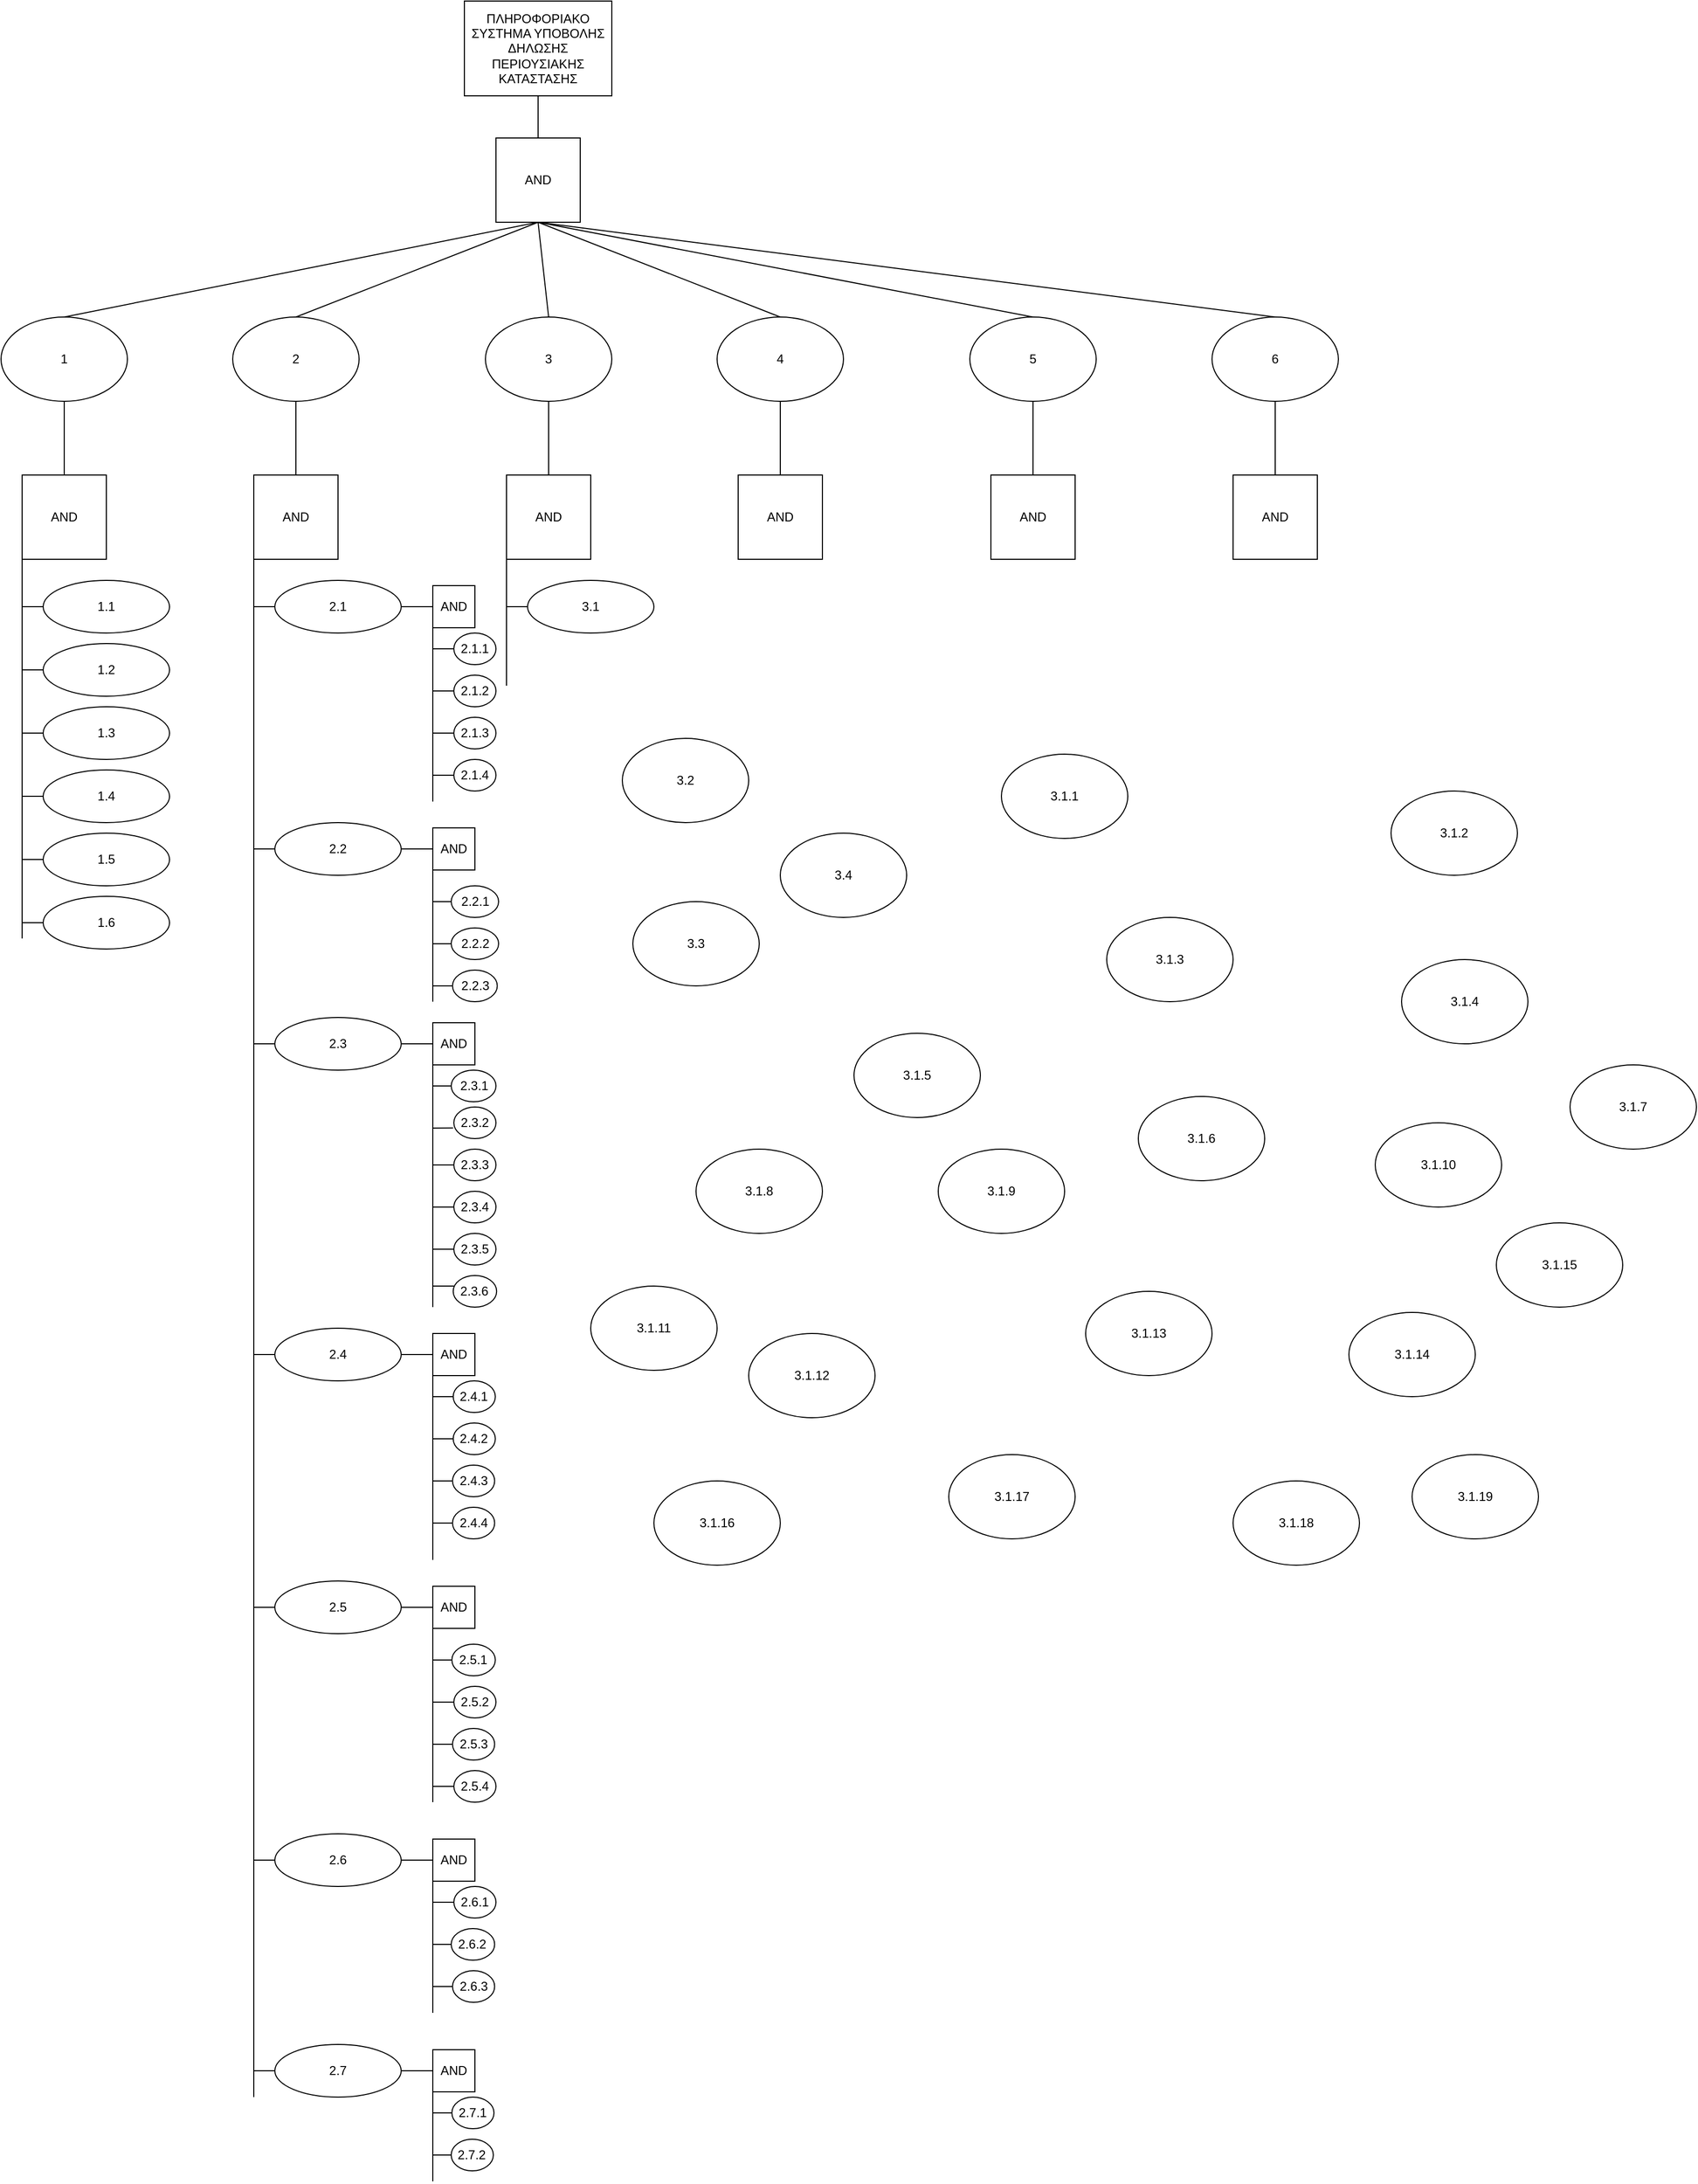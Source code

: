 <mxfile version="14.9.1" type="github">
  <diagram id="dGV0vndlncTyWmeZPjEZ" name="Page-1">
    <mxGraphModel dx="3220" dy="1270" grid="1" gridSize="10" guides="1" tooltips="1" connect="1" arrows="1" fold="1" page="1" pageScale="1" pageWidth="850" pageHeight="1100" math="0" shadow="0">
      <root>
        <mxCell id="0" />
        <mxCell id="1" parent="0" />
        <mxCell id="BpDlPmbcfvSkp2qWvr0g-1" value="ΠΛΗΡΟΦΟΡΙΑΚΟ	ΣΥΣΤΗΜΑ	ΥΠΟΒΟΛΗΣ	ΔΗΛΩΣΗΣ	&lt;br/&gt;ΠΕΡΙΟΥΣΙΑΚΗΣ	ΚΑΤΑΣΤΑΣΗΣ" style="rounded=0;whiteSpace=wrap;html=1;" vertex="1" parent="1">
          <mxGeometry x="410" y="10" width="140" height="90" as="geometry" />
        </mxCell>
        <mxCell id="BpDlPmbcfvSkp2qWvr0g-2" value="AND" style="whiteSpace=wrap;html=1;aspect=fixed;" vertex="1" parent="1">
          <mxGeometry x="440" y="140" width="80" height="80" as="geometry" />
        </mxCell>
        <mxCell id="BpDlPmbcfvSkp2qWvr0g-3" value="1" style="ellipse;whiteSpace=wrap;html=1;" vertex="1" parent="1">
          <mxGeometry x="-30" y="310" width="120" height="80" as="geometry" />
        </mxCell>
        <mxCell id="BpDlPmbcfvSkp2qWvr0g-4" value="5" style="ellipse;whiteSpace=wrap;html=1;" vertex="1" parent="1">
          <mxGeometry x="890" y="310" width="120" height="80" as="geometry" />
        </mxCell>
        <mxCell id="BpDlPmbcfvSkp2qWvr0g-5" value="2" style="ellipse;whiteSpace=wrap;html=1;" vertex="1" parent="1">
          <mxGeometry x="190" y="310" width="120" height="80" as="geometry" />
        </mxCell>
        <mxCell id="BpDlPmbcfvSkp2qWvr0g-6" value="4" style="ellipse;whiteSpace=wrap;html=1;" vertex="1" parent="1">
          <mxGeometry x="650" y="310" width="120" height="80" as="geometry" />
        </mxCell>
        <mxCell id="BpDlPmbcfvSkp2qWvr0g-7" value="3" style="ellipse;whiteSpace=wrap;html=1;" vertex="1" parent="1">
          <mxGeometry x="430" y="310" width="120" height="80" as="geometry" />
        </mxCell>
        <mxCell id="BpDlPmbcfvSkp2qWvr0g-8" value="6" style="ellipse;whiteSpace=wrap;html=1;" vertex="1" parent="1">
          <mxGeometry x="1120" y="310" width="120" height="80" as="geometry" />
        </mxCell>
        <mxCell id="BpDlPmbcfvSkp2qWvr0g-9" value="" style="endArrow=none;html=1;exitX=0.5;exitY=0;exitDx=0;exitDy=0;entryX=0.5;entryY=1;entryDx=0;entryDy=0;" edge="1" parent="1" source="BpDlPmbcfvSkp2qWvr0g-2" target="BpDlPmbcfvSkp2qWvr0g-1">
          <mxGeometry width="50" height="50" relative="1" as="geometry">
            <mxPoint x="570" y="150" as="sourcePoint" />
            <mxPoint x="620" y="100" as="targetPoint" />
          </mxGeometry>
        </mxCell>
        <mxCell id="BpDlPmbcfvSkp2qWvr0g-11" value="" style="endArrow=none;html=1;entryX=0.5;entryY=1;entryDx=0;entryDy=0;exitX=0.5;exitY=0;exitDx=0;exitDy=0;" edge="1" parent="1" source="BpDlPmbcfvSkp2qWvr0g-3" target="BpDlPmbcfvSkp2qWvr0g-2">
          <mxGeometry width="50" height="50" relative="1" as="geometry">
            <mxPoint x="350" y="530" as="sourcePoint" />
            <mxPoint x="400" y="480" as="targetPoint" />
          </mxGeometry>
        </mxCell>
        <mxCell id="BpDlPmbcfvSkp2qWvr0g-12" value="" style="endArrow=none;html=1;entryX=0.5;entryY=1;entryDx=0;entryDy=0;exitX=0.5;exitY=0;exitDx=0;exitDy=0;" edge="1" parent="1" source="BpDlPmbcfvSkp2qWvr0g-5" target="BpDlPmbcfvSkp2qWvr0g-2">
          <mxGeometry width="50" height="50" relative="1" as="geometry">
            <mxPoint x="280" y="630" as="sourcePoint" />
            <mxPoint x="330" y="580" as="targetPoint" />
          </mxGeometry>
        </mxCell>
        <mxCell id="BpDlPmbcfvSkp2qWvr0g-13" value="" style="endArrow=none;html=1;entryX=0.5;entryY=1;entryDx=0;entryDy=0;exitX=0.5;exitY=0;exitDx=0;exitDy=0;" edge="1" parent="1" source="BpDlPmbcfvSkp2qWvr0g-7" target="BpDlPmbcfvSkp2qWvr0g-2">
          <mxGeometry width="50" height="50" relative="1" as="geometry">
            <mxPoint x="350" y="590" as="sourcePoint" />
            <mxPoint x="400" y="540" as="targetPoint" />
          </mxGeometry>
        </mxCell>
        <mxCell id="BpDlPmbcfvSkp2qWvr0g-14" value="" style="endArrow=none;html=1;entryX=0.5;entryY=1;entryDx=0;entryDy=0;exitX=0.5;exitY=0;exitDx=0;exitDy=0;" edge="1" parent="1" source="BpDlPmbcfvSkp2qWvr0g-6" target="BpDlPmbcfvSkp2qWvr0g-2">
          <mxGeometry width="50" height="50" relative="1" as="geometry">
            <mxPoint x="640" y="520" as="sourcePoint" />
            <mxPoint x="690" y="470" as="targetPoint" />
          </mxGeometry>
        </mxCell>
        <mxCell id="BpDlPmbcfvSkp2qWvr0g-15" value="" style="endArrow=none;html=1;entryX=0.5;entryY=1;entryDx=0;entryDy=0;exitX=0.5;exitY=0;exitDx=0;exitDy=0;" edge="1" parent="1" source="BpDlPmbcfvSkp2qWvr0g-4" target="BpDlPmbcfvSkp2qWvr0g-2">
          <mxGeometry width="50" height="50" relative="1" as="geometry">
            <mxPoint x="530" y="530" as="sourcePoint" />
            <mxPoint x="580" y="480" as="targetPoint" />
          </mxGeometry>
        </mxCell>
        <mxCell id="BpDlPmbcfvSkp2qWvr0g-16" value="" style="endArrow=none;html=1;entryX=0.5;entryY=1;entryDx=0;entryDy=0;exitX=0.5;exitY=0;exitDx=0;exitDy=0;" edge="1" parent="1" source="BpDlPmbcfvSkp2qWvr0g-8" target="BpDlPmbcfvSkp2qWvr0g-2">
          <mxGeometry width="50" height="50" relative="1" as="geometry">
            <mxPoint x="750" y="580" as="sourcePoint" />
            <mxPoint x="790" y="540" as="targetPoint" />
          </mxGeometry>
        </mxCell>
        <mxCell id="BpDlPmbcfvSkp2qWvr0g-18" value="AND" style="whiteSpace=wrap;html=1;aspect=fixed;" vertex="1" parent="1">
          <mxGeometry x="-10" y="460" width="80" height="80" as="geometry" />
        </mxCell>
        <mxCell id="BpDlPmbcfvSkp2qWvr0g-23" value="" style="endArrow=none;html=1;entryX=0.5;entryY=1;entryDx=0;entryDy=0;exitX=0.5;exitY=0;exitDx=0;exitDy=0;" edge="1" parent="1" source="BpDlPmbcfvSkp2qWvr0g-18" target="BpDlPmbcfvSkp2qWvr0g-3">
          <mxGeometry width="50" height="50" relative="1" as="geometry">
            <mxPoint x="380" y="570" as="sourcePoint" />
            <mxPoint x="430" y="520" as="targetPoint" />
          </mxGeometry>
        </mxCell>
        <mxCell id="BpDlPmbcfvSkp2qWvr0g-25" value="AND" style="whiteSpace=wrap;html=1;aspect=fixed;" vertex="1" parent="1">
          <mxGeometry x="210" y="460" width="80" height="80" as="geometry" />
        </mxCell>
        <mxCell id="BpDlPmbcfvSkp2qWvr0g-26" value="AND" style="whiteSpace=wrap;html=1;aspect=fixed;" vertex="1" parent="1">
          <mxGeometry x="450" y="460" width="80" height="80" as="geometry" />
        </mxCell>
        <mxCell id="BpDlPmbcfvSkp2qWvr0g-27" value="AND" style="whiteSpace=wrap;html=1;aspect=fixed;" vertex="1" parent="1">
          <mxGeometry x="670" y="460" width="80" height="80" as="geometry" />
        </mxCell>
        <mxCell id="BpDlPmbcfvSkp2qWvr0g-28" value="AND" style="whiteSpace=wrap;html=1;aspect=fixed;" vertex="1" parent="1">
          <mxGeometry x="910" y="460" width="80" height="80" as="geometry" />
        </mxCell>
        <mxCell id="BpDlPmbcfvSkp2qWvr0g-29" value="AND" style="whiteSpace=wrap;html=1;aspect=fixed;" vertex="1" parent="1">
          <mxGeometry x="1140" y="460" width="80" height="80" as="geometry" />
        </mxCell>
        <mxCell id="BpDlPmbcfvSkp2qWvr0g-30" value="" style="endArrow=none;html=1;entryX=0.5;entryY=1;entryDx=0;entryDy=0;exitX=0.5;exitY=0;exitDx=0;exitDy=0;" edge="1" parent="1" source="BpDlPmbcfvSkp2qWvr0g-25" target="BpDlPmbcfvSkp2qWvr0g-5">
          <mxGeometry width="50" height="50" relative="1" as="geometry">
            <mxPoint x="370" y="610" as="sourcePoint" />
            <mxPoint x="420" y="560" as="targetPoint" />
          </mxGeometry>
        </mxCell>
        <mxCell id="BpDlPmbcfvSkp2qWvr0g-31" value="" style="endArrow=none;html=1;entryX=0.5;entryY=1;entryDx=0;entryDy=0;exitX=0.5;exitY=0;exitDx=0;exitDy=0;" edge="1" parent="1" source="BpDlPmbcfvSkp2qWvr0g-26" target="BpDlPmbcfvSkp2qWvr0g-7">
          <mxGeometry width="50" height="50" relative="1" as="geometry">
            <mxPoint x="420" y="670" as="sourcePoint" />
            <mxPoint x="470" y="620" as="targetPoint" />
          </mxGeometry>
        </mxCell>
        <mxCell id="BpDlPmbcfvSkp2qWvr0g-33" value="" style="endArrow=none;html=1;entryX=0.5;entryY=1;entryDx=0;entryDy=0;exitX=0.5;exitY=0;exitDx=0;exitDy=0;" edge="1" parent="1" source="BpDlPmbcfvSkp2qWvr0g-27" target="BpDlPmbcfvSkp2qWvr0g-6">
          <mxGeometry width="50" height="50" relative="1" as="geometry">
            <mxPoint x="310" y="720" as="sourcePoint" />
            <mxPoint x="360" y="670" as="targetPoint" />
          </mxGeometry>
        </mxCell>
        <mxCell id="BpDlPmbcfvSkp2qWvr0g-34" value="" style="endArrow=none;html=1;entryX=0.5;entryY=1;entryDx=0;entryDy=0;exitX=0.5;exitY=0;exitDx=0;exitDy=0;" edge="1" parent="1" source="BpDlPmbcfvSkp2qWvr0g-28" target="BpDlPmbcfvSkp2qWvr0g-4">
          <mxGeometry width="50" height="50" relative="1" as="geometry">
            <mxPoint x="800" y="620" as="sourcePoint" />
            <mxPoint x="850" y="570" as="targetPoint" />
          </mxGeometry>
        </mxCell>
        <mxCell id="BpDlPmbcfvSkp2qWvr0g-35" value="" style="endArrow=none;html=1;entryX=0.5;entryY=1;entryDx=0;entryDy=0;exitX=0.5;exitY=0;exitDx=0;exitDy=0;" edge="1" parent="1" source="BpDlPmbcfvSkp2qWvr0g-29" target="BpDlPmbcfvSkp2qWvr0g-8">
          <mxGeometry width="50" height="50" relative="1" as="geometry">
            <mxPoint x="1010" y="620" as="sourcePoint" />
            <mxPoint x="1060" y="570" as="targetPoint" />
          </mxGeometry>
        </mxCell>
        <mxCell id="BpDlPmbcfvSkp2qWvr0g-36" value="" style="endArrow=none;html=1;entryX=0;entryY=1;entryDx=0;entryDy=0;" edge="1" parent="1" target="BpDlPmbcfvSkp2qWvr0g-18">
          <mxGeometry width="50" height="50" relative="1" as="geometry">
            <mxPoint x="-10" y="900" as="sourcePoint" />
            <mxPoint x="20" y="670" as="targetPoint" />
          </mxGeometry>
        </mxCell>
        <mxCell id="BpDlPmbcfvSkp2qWvr0g-37" value="1.1" style="ellipse;whiteSpace=wrap;html=1;" vertex="1" parent="1">
          <mxGeometry x="10" y="560" width="120" height="50" as="geometry" />
        </mxCell>
        <mxCell id="BpDlPmbcfvSkp2qWvr0g-38" value="1.3" style="ellipse;whiteSpace=wrap;html=1;" vertex="1" parent="1">
          <mxGeometry x="10" y="680" width="120" height="50" as="geometry" />
        </mxCell>
        <mxCell id="BpDlPmbcfvSkp2qWvr0g-39" value="1.4" style="ellipse;whiteSpace=wrap;html=1;" vertex="1" parent="1">
          <mxGeometry x="10" y="740" width="120" height="50" as="geometry" />
        </mxCell>
        <mxCell id="BpDlPmbcfvSkp2qWvr0g-40" value="1.2" style="ellipse;whiteSpace=wrap;html=1;" vertex="1" parent="1">
          <mxGeometry x="10" y="620" width="120" height="50" as="geometry" />
        </mxCell>
        <mxCell id="BpDlPmbcfvSkp2qWvr0g-41" value="1.5" style="ellipse;whiteSpace=wrap;html=1;" vertex="1" parent="1">
          <mxGeometry x="10" y="800" width="120" height="50" as="geometry" />
        </mxCell>
        <mxCell id="BpDlPmbcfvSkp2qWvr0g-42" value="1.6" style="ellipse;whiteSpace=wrap;html=1;" vertex="1" parent="1">
          <mxGeometry x="10" y="860" width="120" height="50" as="geometry" />
        </mxCell>
        <mxCell id="BpDlPmbcfvSkp2qWvr0g-46" value="" style="endArrow=none;html=1;entryX=0;entryY=0.5;entryDx=0;entryDy=0;" edge="1" parent="1" target="BpDlPmbcfvSkp2qWvr0g-37">
          <mxGeometry width="50" height="50" relative="1" as="geometry">
            <mxPoint x="-10" y="585" as="sourcePoint" />
            <mxPoint x="-50" y="600" as="targetPoint" />
          </mxGeometry>
        </mxCell>
        <mxCell id="BpDlPmbcfvSkp2qWvr0g-47" value="" style="endArrow=none;html=1;entryX=0;entryY=0.5;entryDx=0;entryDy=0;" edge="1" parent="1" target="BpDlPmbcfvSkp2qWvr0g-40">
          <mxGeometry width="50" height="50" relative="1" as="geometry">
            <mxPoint x="-10" y="645" as="sourcePoint" />
            <mxPoint x="-80" y="660" as="targetPoint" />
          </mxGeometry>
        </mxCell>
        <mxCell id="BpDlPmbcfvSkp2qWvr0g-48" value="" style="endArrow=none;html=1;entryX=0;entryY=0.5;entryDx=0;entryDy=0;" edge="1" parent="1" target="BpDlPmbcfvSkp2qWvr0g-38">
          <mxGeometry width="50" height="50" relative="1" as="geometry">
            <mxPoint x="-10" y="705" as="sourcePoint" />
            <mxPoint x="-90" y="710" as="targetPoint" />
          </mxGeometry>
        </mxCell>
        <mxCell id="BpDlPmbcfvSkp2qWvr0g-49" value="" style="endArrow=none;html=1;entryX=0;entryY=0.5;entryDx=0;entryDy=0;" edge="1" parent="1" target="BpDlPmbcfvSkp2qWvr0g-39">
          <mxGeometry width="50" height="50" relative="1" as="geometry">
            <mxPoint x="-10" y="765" as="sourcePoint" />
            <mxPoint x="-70" y="800" as="targetPoint" />
          </mxGeometry>
        </mxCell>
        <mxCell id="BpDlPmbcfvSkp2qWvr0g-50" value="" style="endArrow=none;html=1;entryX=0;entryY=0.5;entryDx=0;entryDy=0;" edge="1" parent="1" target="BpDlPmbcfvSkp2qWvr0g-41">
          <mxGeometry width="50" height="50" relative="1" as="geometry">
            <mxPoint x="-10" y="825" as="sourcePoint" />
            <mxPoint x="-50" y="850" as="targetPoint" />
          </mxGeometry>
        </mxCell>
        <mxCell id="BpDlPmbcfvSkp2qWvr0g-51" value="" style="endArrow=none;html=1;entryX=0;entryY=0.5;entryDx=0;entryDy=0;" edge="1" parent="1" target="BpDlPmbcfvSkp2qWvr0g-42">
          <mxGeometry width="50" height="50" relative="1" as="geometry">
            <mxPoint x="-10" y="885" as="sourcePoint" />
            <mxPoint x="-50" y="910" as="targetPoint" />
          </mxGeometry>
        </mxCell>
        <mxCell id="BpDlPmbcfvSkp2qWvr0g-52" value="2.1" style="ellipse;whiteSpace=wrap;html=1;" vertex="1" parent="1">
          <mxGeometry x="230" y="560" width="120" height="50" as="geometry" />
        </mxCell>
        <mxCell id="BpDlPmbcfvSkp2qWvr0g-53" value="2.6" style="ellipse;whiteSpace=wrap;html=1;" vertex="1" parent="1">
          <mxGeometry x="230" y="1750" width="120" height="50" as="geometry" />
        </mxCell>
        <mxCell id="BpDlPmbcfvSkp2qWvr0g-54" value="2.5" style="ellipse;whiteSpace=wrap;html=1;" vertex="1" parent="1">
          <mxGeometry x="230" y="1510" width="120" height="50" as="geometry" />
        </mxCell>
        <mxCell id="BpDlPmbcfvSkp2qWvr0g-55" value="2.7" style="ellipse;whiteSpace=wrap;html=1;" vertex="1" parent="1">
          <mxGeometry x="230" y="1950" width="120" height="50" as="geometry" />
        </mxCell>
        <mxCell id="BpDlPmbcfvSkp2qWvr0g-56" value="2.2" style="ellipse;whiteSpace=wrap;html=1;" vertex="1" parent="1">
          <mxGeometry x="230" y="790" width="120" height="50" as="geometry" />
        </mxCell>
        <mxCell id="BpDlPmbcfvSkp2qWvr0g-57" value="2.4" style="ellipse;whiteSpace=wrap;html=1;" vertex="1" parent="1">
          <mxGeometry x="230" y="1270" width="120" height="50" as="geometry" />
        </mxCell>
        <mxCell id="BpDlPmbcfvSkp2qWvr0g-58" value="2.3" style="ellipse;whiteSpace=wrap;html=1;" vertex="1" parent="1">
          <mxGeometry x="230" y="975" width="120" height="50" as="geometry" />
        </mxCell>
        <mxCell id="BpDlPmbcfvSkp2qWvr0g-59" value="" style="endArrow=none;html=1;entryX=0;entryY=1;entryDx=0;entryDy=0;" edge="1" parent="1" target="BpDlPmbcfvSkp2qWvr0g-25">
          <mxGeometry width="50" height="50" relative="1" as="geometry">
            <mxPoint x="210" y="2000" as="sourcePoint" />
            <mxPoint x="220" y="610" as="targetPoint" />
          </mxGeometry>
        </mxCell>
        <mxCell id="BpDlPmbcfvSkp2qWvr0g-60" value="" style="endArrow=none;html=1;exitX=0;exitY=0.5;exitDx=0;exitDy=0;" edge="1" parent="1" source="BpDlPmbcfvSkp2qWvr0g-52">
          <mxGeometry width="50" height="50" relative="1" as="geometry">
            <mxPoint x="470" y="690" as="sourcePoint" />
            <mxPoint x="210" y="585" as="targetPoint" />
          </mxGeometry>
        </mxCell>
        <mxCell id="BpDlPmbcfvSkp2qWvr0g-68" value="2.1.1" style="ellipse;whiteSpace=wrap;html=1;" vertex="1" parent="1">
          <mxGeometry x="400" y="610" width="40" height="30" as="geometry" />
        </mxCell>
        <mxCell id="BpDlPmbcfvSkp2qWvr0g-69" value="2.1.3" style="ellipse;whiteSpace=wrap;html=1;" vertex="1" parent="1">
          <mxGeometry x="400" y="690" width="40" height="30" as="geometry" />
        </mxCell>
        <mxCell id="BpDlPmbcfvSkp2qWvr0g-70" value="2.1.2" style="ellipse;whiteSpace=wrap;html=1;" vertex="1" parent="1">
          <mxGeometry x="400" y="650" width="40" height="30" as="geometry" />
        </mxCell>
        <mxCell id="BpDlPmbcfvSkp2qWvr0g-71" value="2.1.4" style="ellipse;whiteSpace=wrap;html=1;" vertex="1" parent="1">
          <mxGeometry x="400" y="730" width="40" height="30" as="geometry" />
        </mxCell>
        <mxCell id="BpDlPmbcfvSkp2qWvr0g-72" value="" style="endArrow=none;html=1;exitX=1;exitY=0.5;exitDx=0;exitDy=0;entryX=0;entryY=0.5;entryDx=0;entryDy=0;" edge="1" parent="1" source="BpDlPmbcfvSkp2qWvr0g-52" target="BpDlPmbcfvSkp2qWvr0g-73">
          <mxGeometry width="50" height="50" relative="1" as="geometry">
            <mxPoint x="400" y="630" as="sourcePoint" />
            <mxPoint x="390" y="585" as="targetPoint" />
          </mxGeometry>
        </mxCell>
        <mxCell id="BpDlPmbcfvSkp2qWvr0g-73" value="AND" style="whiteSpace=wrap;html=1;aspect=fixed;" vertex="1" parent="1">
          <mxGeometry x="380" y="565" width="40" height="40" as="geometry" />
        </mxCell>
        <mxCell id="BpDlPmbcfvSkp2qWvr0g-86" value="" style="endArrow=none;html=1;entryX=0;entryY=1;entryDx=0;entryDy=0;" edge="1" parent="1" target="BpDlPmbcfvSkp2qWvr0g-73">
          <mxGeometry width="50" height="50" relative="1" as="geometry">
            <mxPoint x="380" y="770" as="sourcePoint" />
            <mxPoint x="430" y="650" as="targetPoint" />
          </mxGeometry>
        </mxCell>
        <mxCell id="BpDlPmbcfvSkp2qWvr0g-88" value="" style="endArrow=none;html=1;entryX=0;entryY=0.5;entryDx=0;entryDy=0;" edge="1" parent="1" target="BpDlPmbcfvSkp2qWvr0g-68">
          <mxGeometry width="50" height="50" relative="1" as="geometry">
            <mxPoint x="380" y="625" as="sourcePoint" />
            <mxPoint x="490" y="640" as="targetPoint" />
          </mxGeometry>
        </mxCell>
        <mxCell id="BpDlPmbcfvSkp2qWvr0g-89" value="" style="endArrow=none;html=1;entryX=0;entryY=0.5;entryDx=0;entryDy=0;" edge="1" parent="1" target="BpDlPmbcfvSkp2qWvr0g-70">
          <mxGeometry width="50" height="50" relative="1" as="geometry">
            <mxPoint x="380" y="665" as="sourcePoint" />
            <mxPoint x="490" y="680" as="targetPoint" />
          </mxGeometry>
        </mxCell>
        <mxCell id="BpDlPmbcfvSkp2qWvr0g-90" value="" style="endArrow=none;html=1;entryX=0;entryY=0.5;entryDx=0;entryDy=0;" edge="1" parent="1" target="BpDlPmbcfvSkp2qWvr0g-69">
          <mxGeometry width="50" height="50" relative="1" as="geometry">
            <mxPoint x="380" y="705" as="sourcePoint" />
            <mxPoint x="450" y="740" as="targetPoint" />
          </mxGeometry>
        </mxCell>
        <mxCell id="BpDlPmbcfvSkp2qWvr0g-91" value="" style="endArrow=none;html=1;entryX=0;entryY=0.5;entryDx=0;entryDy=0;" edge="1" parent="1" target="BpDlPmbcfvSkp2qWvr0g-71">
          <mxGeometry width="50" height="50" relative="1" as="geometry">
            <mxPoint x="380" y="745" as="sourcePoint" />
            <mxPoint x="420" y="780" as="targetPoint" />
          </mxGeometry>
        </mxCell>
        <mxCell id="BpDlPmbcfvSkp2qWvr0g-94" value="" style="endArrow=none;html=1;entryX=0;entryY=0.5;entryDx=0;entryDy=0;" edge="1" parent="1" target="BpDlPmbcfvSkp2qWvr0g-56">
          <mxGeometry width="50" height="50" relative="1" as="geometry">
            <mxPoint x="210" y="815" as="sourcePoint" />
            <mxPoint x="360" y="900" as="targetPoint" />
          </mxGeometry>
        </mxCell>
        <mxCell id="BpDlPmbcfvSkp2qWvr0g-95" value="AND" style="whiteSpace=wrap;html=1;aspect=fixed;" vertex="1" parent="1">
          <mxGeometry x="380" y="795" width="40" height="40" as="geometry" />
        </mxCell>
        <mxCell id="BpDlPmbcfvSkp2qWvr0g-96" value="" style="endArrow=none;html=1;exitX=1;exitY=0.5;exitDx=0;exitDy=0;entryX=0;entryY=0.5;entryDx=0;entryDy=0;" edge="1" parent="1" source="BpDlPmbcfvSkp2qWvr0g-56" target="BpDlPmbcfvSkp2qWvr0g-95">
          <mxGeometry width="50" height="50" relative="1" as="geometry">
            <mxPoint x="450" y="980" as="sourcePoint" />
            <mxPoint x="500" y="930" as="targetPoint" />
          </mxGeometry>
        </mxCell>
        <mxCell id="BpDlPmbcfvSkp2qWvr0g-97" value="2.2.1" style="ellipse;whiteSpace=wrap;html=1;" vertex="1" parent="1">
          <mxGeometry x="397.5" y="850" width="45" height="30" as="geometry" />
        </mxCell>
        <mxCell id="BpDlPmbcfvSkp2qWvr0g-98" value="2.2.3" style="ellipse;whiteSpace=wrap;html=1;" vertex="1" parent="1">
          <mxGeometry x="398.75" y="930" width="42.5" height="30" as="geometry" />
        </mxCell>
        <mxCell id="BpDlPmbcfvSkp2qWvr0g-99" value="2.2.2" style="ellipse;whiteSpace=wrap;html=1;" vertex="1" parent="1">
          <mxGeometry x="397.5" y="890" width="45" height="30" as="geometry" />
        </mxCell>
        <mxCell id="BpDlPmbcfvSkp2qWvr0g-100" value="" style="endArrow=none;html=1;entryX=0;entryY=1;entryDx=0;entryDy=0;" edge="1" parent="1" target="BpDlPmbcfvSkp2qWvr0g-95">
          <mxGeometry width="50" height="50" relative="1" as="geometry">
            <mxPoint x="380" y="960" as="sourcePoint" />
            <mxPoint x="370" y="900" as="targetPoint" />
          </mxGeometry>
        </mxCell>
        <mxCell id="BpDlPmbcfvSkp2qWvr0g-101" value="" style="endArrow=none;html=1;entryX=0;entryY=0.5;entryDx=0;entryDy=0;" edge="1" parent="1" target="BpDlPmbcfvSkp2qWvr0g-97">
          <mxGeometry width="50" height="50" relative="1" as="geometry">
            <mxPoint x="380" y="865" as="sourcePoint" />
            <mxPoint x="540" y="860" as="targetPoint" />
          </mxGeometry>
        </mxCell>
        <mxCell id="BpDlPmbcfvSkp2qWvr0g-102" value="" style="endArrow=none;html=1;entryX=0;entryY=0.5;entryDx=0;entryDy=0;" edge="1" parent="1" target="BpDlPmbcfvSkp2qWvr0g-99">
          <mxGeometry width="50" height="50" relative="1" as="geometry">
            <mxPoint x="380" y="905" as="sourcePoint" />
            <mxPoint x="540" y="930" as="targetPoint" />
          </mxGeometry>
        </mxCell>
        <mxCell id="BpDlPmbcfvSkp2qWvr0g-103" value="" style="endArrow=none;html=1;entryX=0;entryY=0.5;entryDx=0;entryDy=0;" edge="1" parent="1" target="BpDlPmbcfvSkp2qWvr0g-98">
          <mxGeometry width="50" height="50" relative="1" as="geometry">
            <mxPoint x="380" y="945" as="sourcePoint" />
            <mxPoint x="480" y="960" as="targetPoint" />
          </mxGeometry>
        </mxCell>
        <mxCell id="BpDlPmbcfvSkp2qWvr0g-104" value="2.3.1" style="ellipse;whiteSpace=wrap;html=1;" vertex="1" parent="1">
          <mxGeometry x="397.5" y="1025" width="42.5" height="30" as="geometry" />
        </mxCell>
        <mxCell id="BpDlPmbcfvSkp2qWvr0g-105" value="2.3.2" style="ellipse;whiteSpace=wrap;html=1;" vertex="1" parent="1">
          <mxGeometry x="400" y="1060" width="40" height="30" as="geometry" />
        </mxCell>
        <mxCell id="BpDlPmbcfvSkp2qWvr0g-106" value="2.3.3" style="ellipse;whiteSpace=wrap;html=1;" vertex="1" parent="1">
          <mxGeometry x="400" y="1100" width="40" height="30" as="geometry" />
        </mxCell>
        <mxCell id="BpDlPmbcfvSkp2qWvr0g-107" value="2.3.4" style="ellipse;whiteSpace=wrap;html=1;" vertex="1" parent="1">
          <mxGeometry x="400" y="1140" width="40" height="30" as="geometry" />
        </mxCell>
        <mxCell id="BpDlPmbcfvSkp2qWvr0g-108" value="2.3.5" style="ellipse;whiteSpace=wrap;html=1;" vertex="1" parent="1">
          <mxGeometry x="400" y="1180" width="40" height="30" as="geometry" />
        </mxCell>
        <mxCell id="BpDlPmbcfvSkp2qWvr0g-109" value="2.3.6" style="ellipse;whiteSpace=wrap;html=1;" vertex="1" parent="1">
          <mxGeometry x="399.38" y="1220" width="41.25" height="30" as="geometry" />
        </mxCell>
        <mxCell id="BpDlPmbcfvSkp2qWvr0g-110" value="" style="endArrow=none;html=1;entryX=0;entryY=0.5;entryDx=0;entryDy=0;" edge="1" parent="1" target="BpDlPmbcfvSkp2qWvr0g-58">
          <mxGeometry width="50" height="50" relative="1" as="geometry">
            <mxPoint x="210" y="1000" as="sourcePoint" />
            <mxPoint x="340" y="1040" as="targetPoint" />
          </mxGeometry>
        </mxCell>
        <mxCell id="BpDlPmbcfvSkp2qWvr0g-111" value="AND" style="whiteSpace=wrap;html=1;aspect=fixed;" vertex="1" parent="1">
          <mxGeometry x="380" y="980" width="40" height="40" as="geometry" />
        </mxCell>
        <mxCell id="BpDlPmbcfvSkp2qWvr0g-112" value="" style="endArrow=none;html=1;exitX=1;exitY=0.5;exitDx=0;exitDy=0;entryX=0;entryY=0.5;entryDx=0;entryDy=0;" edge="1" parent="1" source="BpDlPmbcfvSkp2qWvr0g-58" target="BpDlPmbcfvSkp2qWvr0g-111">
          <mxGeometry width="50" height="50" relative="1" as="geometry">
            <mxPoint x="330" y="1080" as="sourcePoint" />
            <mxPoint x="380" y="1030" as="targetPoint" />
          </mxGeometry>
        </mxCell>
        <mxCell id="BpDlPmbcfvSkp2qWvr0g-113" value="" style="endArrow=none;html=1;entryX=0;entryY=1;entryDx=0;entryDy=0;" edge="1" parent="1" target="BpDlPmbcfvSkp2qWvr0g-111">
          <mxGeometry width="50" height="50" relative="1" as="geometry">
            <mxPoint x="380" y="1250" as="sourcePoint" />
            <mxPoint x="410" y="1080" as="targetPoint" />
          </mxGeometry>
        </mxCell>
        <mxCell id="BpDlPmbcfvSkp2qWvr0g-116" value="" style="endArrow=none;html=1;entryX=0;entryY=0.5;entryDx=0;entryDy=0;" edge="1" parent="1" target="BpDlPmbcfvSkp2qWvr0g-104">
          <mxGeometry width="50" height="50" relative="1" as="geometry">
            <mxPoint x="380" y="1040" as="sourcePoint" />
            <mxPoint x="520" y="1020" as="targetPoint" />
          </mxGeometry>
        </mxCell>
        <mxCell id="BpDlPmbcfvSkp2qWvr0g-117" value="" style="endArrow=none;html=1;entryX=-0.018;entryY=0.662;entryDx=0;entryDy=0;entryPerimeter=0;" edge="1" parent="1" target="BpDlPmbcfvSkp2qWvr0g-105">
          <mxGeometry width="50" height="50" relative="1" as="geometry">
            <mxPoint x="380" y="1080" as="sourcePoint" />
            <mxPoint x="320" y="1150" as="targetPoint" />
          </mxGeometry>
        </mxCell>
        <mxCell id="BpDlPmbcfvSkp2qWvr0g-118" value="" style="endArrow=none;html=1;entryX=0;entryY=0.5;entryDx=0;entryDy=0;" edge="1" parent="1" target="BpDlPmbcfvSkp2qWvr0g-106">
          <mxGeometry width="50" height="50" relative="1" as="geometry">
            <mxPoint x="380" y="1115" as="sourcePoint" />
            <mxPoint x="330" y="1140" as="targetPoint" />
          </mxGeometry>
        </mxCell>
        <mxCell id="BpDlPmbcfvSkp2qWvr0g-119" value="" style="endArrow=none;html=1;entryX=0;entryY=0.5;entryDx=0;entryDy=0;" edge="1" parent="1" target="BpDlPmbcfvSkp2qWvr0g-107">
          <mxGeometry width="50" height="50" relative="1" as="geometry">
            <mxPoint x="380" y="1155" as="sourcePoint" />
            <mxPoint x="340" y="1160" as="targetPoint" />
          </mxGeometry>
        </mxCell>
        <mxCell id="BpDlPmbcfvSkp2qWvr0g-120" value="" style="endArrow=none;html=1;exitX=0;exitY=0.5;exitDx=0;exitDy=0;" edge="1" parent="1" source="BpDlPmbcfvSkp2qWvr0g-57">
          <mxGeometry width="50" height="50" relative="1" as="geometry">
            <mxPoint x="280" y="1390" as="sourcePoint" />
            <mxPoint x="210" y="1295" as="targetPoint" />
          </mxGeometry>
        </mxCell>
        <mxCell id="BpDlPmbcfvSkp2qWvr0g-121" value="" style="endArrow=none;html=1;exitX=1;exitY=0.5;exitDx=0;exitDy=0;entryX=0;entryY=0.5;entryDx=0;entryDy=0;" edge="1" parent="1" source="BpDlPmbcfvSkp2qWvr0g-57" target="BpDlPmbcfvSkp2qWvr0g-122">
          <mxGeometry width="50" height="50" relative="1" as="geometry">
            <mxPoint x="400" y="1330" as="sourcePoint" />
            <mxPoint x="380" y="1295" as="targetPoint" />
          </mxGeometry>
        </mxCell>
        <mxCell id="BpDlPmbcfvSkp2qWvr0g-122" value="AND" style="whiteSpace=wrap;html=1;aspect=fixed;" vertex="1" parent="1">
          <mxGeometry x="380" y="1275" width="40" height="40" as="geometry" />
        </mxCell>
        <mxCell id="BpDlPmbcfvSkp2qWvr0g-123" value="2.4.2" style="ellipse;whiteSpace=wrap;html=1;" vertex="1" parent="1">
          <mxGeometry x="399.38" y="1360" width="40" height="30" as="geometry" />
        </mxCell>
        <mxCell id="BpDlPmbcfvSkp2qWvr0g-124" value="2.4.3" style="ellipse;whiteSpace=wrap;html=1;" vertex="1" parent="1">
          <mxGeometry x="398.75" y="1400" width="40" height="30" as="geometry" />
        </mxCell>
        <mxCell id="BpDlPmbcfvSkp2qWvr0g-125" value="2.4.1" style="ellipse;whiteSpace=wrap;html=1;" vertex="1" parent="1">
          <mxGeometry x="399.38" y="1320" width="40" height="30" as="geometry" />
        </mxCell>
        <mxCell id="BpDlPmbcfvSkp2qWvr0g-126" value="2.4.4" style="ellipse;whiteSpace=wrap;html=1;" vertex="1" parent="1">
          <mxGeometry x="398.75" y="1440" width="40" height="30" as="geometry" />
        </mxCell>
        <mxCell id="BpDlPmbcfvSkp2qWvr0g-127" value="" style="endArrow=none;html=1;entryX=0;entryY=0.5;entryDx=0;entryDy=0;" edge="1" parent="1" target="BpDlPmbcfvSkp2qWvr0g-108">
          <mxGeometry width="50" height="50" relative="1" as="geometry">
            <mxPoint x="380" y="1195" as="sourcePoint" />
            <mxPoint x="540" y="1190" as="targetPoint" />
          </mxGeometry>
        </mxCell>
        <mxCell id="BpDlPmbcfvSkp2qWvr0g-128" value="" style="endArrow=none;html=1;" edge="1" parent="1">
          <mxGeometry width="50" height="50" relative="1" as="geometry">
            <mxPoint x="380" y="1230" as="sourcePoint" />
            <mxPoint x="400" y="1230" as="targetPoint" />
          </mxGeometry>
        </mxCell>
        <mxCell id="BpDlPmbcfvSkp2qWvr0g-129" value="" style="endArrow=none;html=1;entryX=0;entryY=1;entryDx=0;entryDy=0;" edge="1" parent="1" target="BpDlPmbcfvSkp2qWvr0g-122">
          <mxGeometry width="50" height="50" relative="1" as="geometry">
            <mxPoint x="380" y="1490" as="sourcePoint" />
            <mxPoint x="420" y="1440" as="targetPoint" />
          </mxGeometry>
        </mxCell>
        <mxCell id="BpDlPmbcfvSkp2qWvr0g-130" value="" style="endArrow=none;html=1;exitX=0;exitY=0.5;exitDx=0;exitDy=0;" edge="1" parent="1" source="BpDlPmbcfvSkp2qWvr0g-125">
          <mxGeometry width="50" height="50" relative="1" as="geometry">
            <mxPoint x="490" y="1420" as="sourcePoint" />
            <mxPoint x="380" y="1335" as="targetPoint" />
          </mxGeometry>
        </mxCell>
        <mxCell id="BpDlPmbcfvSkp2qWvr0g-131" value="" style="endArrow=none;html=1;entryX=0;entryY=0.5;entryDx=0;entryDy=0;" edge="1" parent="1" target="BpDlPmbcfvSkp2qWvr0g-123">
          <mxGeometry width="50" height="50" relative="1" as="geometry">
            <mxPoint x="380" y="1375" as="sourcePoint" />
            <mxPoint x="380" y="1410" as="targetPoint" />
          </mxGeometry>
        </mxCell>
        <mxCell id="BpDlPmbcfvSkp2qWvr0g-132" value="" style="endArrow=none;html=1;entryX=0;entryY=0.5;entryDx=0;entryDy=0;" edge="1" parent="1" target="BpDlPmbcfvSkp2qWvr0g-124">
          <mxGeometry width="50" height="50" relative="1" as="geometry">
            <mxPoint x="380" y="1415" as="sourcePoint" />
            <mxPoint x="360" y="1420" as="targetPoint" />
          </mxGeometry>
        </mxCell>
        <mxCell id="BpDlPmbcfvSkp2qWvr0g-133" value="" style="endArrow=none;html=1;entryX=0;entryY=0.5;entryDx=0;entryDy=0;" edge="1" parent="1" target="BpDlPmbcfvSkp2qWvr0g-126">
          <mxGeometry width="50" height="50" relative="1" as="geometry">
            <mxPoint x="380" y="1455" as="sourcePoint" />
            <mxPoint x="310" y="1520" as="targetPoint" />
          </mxGeometry>
        </mxCell>
        <mxCell id="BpDlPmbcfvSkp2qWvr0g-135" value="2.5.1" style="ellipse;whiteSpace=wrap;html=1;" vertex="1" parent="1">
          <mxGeometry x="398.12" y="1570" width="41.25" height="30" as="geometry" />
        </mxCell>
        <mxCell id="BpDlPmbcfvSkp2qWvr0g-136" value="2.5.3" style="ellipse;whiteSpace=wrap;html=1;" vertex="1" parent="1">
          <mxGeometry x="398.74" y="1650" width="40" height="30" as="geometry" />
        </mxCell>
        <mxCell id="BpDlPmbcfvSkp2qWvr0g-137" value="2.5.4" style="ellipse;whiteSpace=wrap;html=1;" vertex="1" parent="1">
          <mxGeometry x="400.01" y="1690" width="40" height="30" as="geometry" />
        </mxCell>
        <mxCell id="BpDlPmbcfvSkp2qWvr0g-138" value="2.5.2" style="ellipse;whiteSpace=wrap;html=1;" vertex="1" parent="1">
          <mxGeometry x="400" y="1610" width="40" height="30" as="geometry" />
        </mxCell>
        <mxCell id="BpDlPmbcfvSkp2qWvr0g-139" value="2.6.1" style="ellipse;whiteSpace=wrap;html=1;" vertex="1" parent="1">
          <mxGeometry x="400.01" y="1800" width="39.99" height="30" as="geometry" />
        </mxCell>
        <mxCell id="BpDlPmbcfvSkp2qWvr0g-140" value="2.6.3" style="ellipse;whiteSpace=wrap;html=1;" vertex="1" parent="1">
          <mxGeometry x="398.74" y="1880" width="40" height="30" as="geometry" />
        </mxCell>
        <mxCell id="BpDlPmbcfvSkp2qWvr0g-141" value="2.6.2" style="ellipse;whiteSpace=wrap;html=1;" vertex="1" parent="1">
          <mxGeometry x="397.49" y="1840" width="41.25" height="30" as="geometry" />
        </mxCell>
        <mxCell id="BpDlPmbcfvSkp2qWvr0g-142" value="2.7.1" style="ellipse;whiteSpace=wrap;html=1;" vertex="1" parent="1">
          <mxGeometry x="398.12" y="2000" width="40" height="30" as="geometry" />
        </mxCell>
        <mxCell id="BpDlPmbcfvSkp2qWvr0g-143" value="2.7.2" style="ellipse;whiteSpace=wrap;html=1;" vertex="1" parent="1">
          <mxGeometry x="397.49" y="2040" width="40" height="30" as="geometry" />
        </mxCell>
        <mxCell id="BpDlPmbcfvSkp2qWvr0g-144" value="" style="endArrow=none;html=1;entryX=0;entryY=0.5;entryDx=0;entryDy=0;" edge="1" parent="1" target="BpDlPmbcfvSkp2qWvr0g-54">
          <mxGeometry width="50" height="50" relative="1" as="geometry">
            <mxPoint x="210" y="1535" as="sourcePoint" />
            <mxPoint x="100" y="1560" as="targetPoint" />
          </mxGeometry>
        </mxCell>
        <mxCell id="BpDlPmbcfvSkp2qWvr0g-145" value="AND" style="whiteSpace=wrap;html=1;aspect=fixed;" vertex="1" parent="1">
          <mxGeometry x="380" y="1515" width="40" height="40" as="geometry" />
        </mxCell>
        <mxCell id="BpDlPmbcfvSkp2qWvr0g-146" value="" style="endArrow=none;html=1;exitX=1;exitY=0.5;exitDx=0;exitDy=0;entryX=0;entryY=0.5;entryDx=0;entryDy=0;" edge="1" parent="1" source="BpDlPmbcfvSkp2qWvr0g-54" target="BpDlPmbcfvSkp2qWvr0g-145">
          <mxGeometry width="50" height="50" relative="1" as="geometry">
            <mxPoint x="380" y="1650" as="sourcePoint" />
            <mxPoint x="430" y="1600" as="targetPoint" />
          </mxGeometry>
        </mxCell>
        <mxCell id="BpDlPmbcfvSkp2qWvr0g-147" value="" style="endArrow=none;html=1;entryX=0;entryY=1;entryDx=0;entryDy=0;" edge="1" parent="1" target="BpDlPmbcfvSkp2qWvr0g-145">
          <mxGeometry width="50" height="50" relative="1" as="geometry">
            <mxPoint x="380" y="1720" as="sourcePoint" />
            <mxPoint x="340" y="1610" as="targetPoint" />
          </mxGeometry>
        </mxCell>
        <mxCell id="BpDlPmbcfvSkp2qWvr0g-148" value="" style="endArrow=none;html=1;exitX=0;exitY=0.5;exitDx=0;exitDy=0;" edge="1" parent="1" source="BpDlPmbcfvSkp2qWvr0g-135">
          <mxGeometry width="50" height="50" relative="1" as="geometry">
            <mxPoint x="500" y="1590" as="sourcePoint" />
            <mxPoint x="380" y="1585" as="targetPoint" />
          </mxGeometry>
        </mxCell>
        <mxCell id="BpDlPmbcfvSkp2qWvr0g-149" value="" style="endArrow=none;html=1;entryX=0;entryY=0.5;entryDx=0;entryDy=0;" edge="1" parent="1" target="BpDlPmbcfvSkp2qWvr0g-138">
          <mxGeometry width="50" height="50" relative="1" as="geometry">
            <mxPoint x="380" y="1625" as="sourcePoint" />
            <mxPoint x="320" y="1610" as="targetPoint" />
          </mxGeometry>
        </mxCell>
        <mxCell id="BpDlPmbcfvSkp2qWvr0g-150" value="" style="endArrow=none;html=1;entryX=0;entryY=0.5;entryDx=0;entryDy=0;" edge="1" parent="1" target="BpDlPmbcfvSkp2qWvr0g-136">
          <mxGeometry width="50" height="50" relative="1" as="geometry">
            <mxPoint x="380" y="1665" as="sourcePoint" />
            <mxPoint x="480" y="1770" as="targetPoint" />
          </mxGeometry>
        </mxCell>
        <mxCell id="BpDlPmbcfvSkp2qWvr0g-151" value="" style="endArrow=none;html=1;entryX=0;entryY=0.5;entryDx=0;entryDy=0;" edge="1" parent="1" target="BpDlPmbcfvSkp2qWvr0g-137">
          <mxGeometry width="50" height="50" relative="1" as="geometry">
            <mxPoint x="380" y="1705" as="sourcePoint" />
            <mxPoint x="470" y="1770" as="targetPoint" />
          </mxGeometry>
        </mxCell>
        <mxCell id="BpDlPmbcfvSkp2qWvr0g-153" value="" style="endArrow=none;html=1;exitX=0;exitY=0.5;exitDx=0;exitDy=0;" edge="1" parent="1" source="BpDlPmbcfvSkp2qWvr0g-53">
          <mxGeometry width="50" height="50" relative="1" as="geometry">
            <mxPoint x="290" y="1910" as="sourcePoint" />
            <mxPoint x="210" y="1775" as="targetPoint" />
          </mxGeometry>
        </mxCell>
        <mxCell id="BpDlPmbcfvSkp2qWvr0g-155" value="AND" style="whiteSpace=wrap;html=1;aspect=fixed;" vertex="1" parent="1">
          <mxGeometry x="380" y="1755" width="40" height="40" as="geometry" />
        </mxCell>
        <mxCell id="BpDlPmbcfvSkp2qWvr0g-156" value="" style="endArrow=none;html=1;entryX=0;entryY=0.5;entryDx=0;entryDy=0;exitX=1;exitY=0.5;exitDx=0;exitDy=0;" edge="1" parent="1" source="BpDlPmbcfvSkp2qWvr0g-53" target="BpDlPmbcfvSkp2qWvr0g-155">
          <mxGeometry width="50" height="50" relative="1" as="geometry">
            <mxPoint x="340" y="1900" as="sourcePoint" />
            <mxPoint x="390" y="1850" as="targetPoint" />
          </mxGeometry>
        </mxCell>
        <mxCell id="BpDlPmbcfvSkp2qWvr0g-158" value="" style="endArrow=none;html=1;entryX=0;entryY=1;entryDx=0;entryDy=0;" edge="1" parent="1" target="BpDlPmbcfvSkp2qWvr0g-155">
          <mxGeometry width="50" height="50" relative="1" as="geometry">
            <mxPoint x="380" y="1920" as="sourcePoint" />
            <mxPoint x="360" y="1880" as="targetPoint" />
          </mxGeometry>
        </mxCell>
        <mxCell id="BpDlPmbcfvSkp2qWvr0g-159" value="" style="endArrow=none;html=1;entryX=0;entryY=0.5;entryDx=0;entryDy=0;" edge="1" parent="1" target="BpDlPmbcfvSkp2qWvr0g-139">
          <mxGeometry width="50" height="50" relative="1" as="geometry">
            <mxPoint x="380" y="1815" as="sourcePoint" />
            <mxPoint x="350" y="1880" as="targetPoint" />
          </mxGeometry>
        </mxCell>
        <mxCell id="BpDlPmbcfvSkp2qWvr0g-160" value="" style="endArrow=none;html=1;entryX=0;entryY=0.5;entryDx=0;entryDy=0;" edge="1" parent="1" target="BpDlPmbcfvSkp2qWvr0g-141">
          <mxGeometry width="50" height="50" relative="1" as="geometry">
            <mxPoint x="380" y="1855" as="sourcePoint" />
            <mxPoint x="360" y="1880" as="targetPoint" />
          </mxGeometry>
        </mxCell>
        <mxCell id="BpDlPmbcfvSkp2qWvr0g-161" value="" style="endArrow=none;html=1;entryX=0;entryY=0.5;entryDx=0;entryDy=0;" edge="1" parent="1" target="BpDlPmbcfvSkp2qWvr0g-140">
          <mxGeometry width="50" height="50" relative="1" as="geometry">
            <mxPoint x="380" y="1895" as="sourcePoint" />
            <mxPoint x="350" y="1930" as="targetPoint" />
          </mxGeometry>
        </mxCell>
        <mxCell id="BpDlPmbcfvSkp2qWvr0g-162" value="" style="endArrow=none;html=1;entryX=0;entryY=0.5;entryDx=0;entryDy=0;" edge="1" parent="1" target="BpDlPmbcfvSkp2qWvr0g-55">
          <mxGeometry width="50" height="50" relative="1" as="geometry">
            <mxPoint x="210" y="1975" as="sourcePoint" />
            <mxPoint x="290" y="2030" as="targetPoint" />
          </mxGeometry>
        </mxCell>
        <mxCell id="BpDlPmbcfvSkp2qWvr0g-163" value="AND" style="whiteSpace=wrap;html=1;aspect=fixed;" vertex="1" parent="1">
          <mxGeometry x="380" y="1955" width="40" height="40" as="geometry" />
        </mxCell>
        <mxCell id="BpDlPmbcfvSkp2qWvr0g-164" value="" style="endArrow=none;html=1;exitX=1;exitY=0.5;exitDx=0;exitDy=0;entryX=0;entryY=0.5;entryDx=0;entryDy=0;" edge="1" parent="1" source="BpDlPmbcfvSkp2qWvr0g-55" target="BpDlPmbcfvSkp2qWvr0g-163">
          <mxGeometry width="50" height="50" relative="1" as="geometry">
            <mxPoint x="440" y="2050" as="sourcePoint" />
            <mxPoint x="490" y="2000" as="targetPoint" />
          </mxGeometry>
        </mxCell>
        <mxCell id="BpDlPmbcfvSkp2qWvr0g-165" value="" style="endArrow=none;html=1;entryX=0;entryY=1;entryDx=0;entryDy=0;" edge="1" parent="1" target="BpDlPmbcfvSkp2qWvr0g-163">
          <mxGeometry width="50" height="50" relative="1" as="geometry">
            <mxPoint x="380" y="2080" as="sourcePoint" />
            <mxPoint x="370" y="2060" as="targetPoint" />
          </mxGeometry>
        </mxCell>
        <mxCell id="BpDlPmbcfvSkp2qWvr0g-166" value="" style="endArrow=none;html=1;entryX=0;entryY=0.5;entryDx=0;entryDy=0;" edge="1" parent="1" target="BpDlPmbcfvSkp2qWvr0g-142">
          <mxGeometry width="50" height="50" relative="1" as="geometry">
            <mxPoint x="380" y="2015" as="sourcePoint" />
            <mxPoint x="540" y="2040" as="targetPoint" />
          </mxGeometry>
        </mxCell>
        <mxCell id="BpDlPmbcfvSkp2qWvr0g-167" value="" style="endArrow=none;html=1;entryX=0;entryY=0.5;entryDx=0;entryDy=0;" edge="1" parent="1" target="BpDlPmbcfvSkp2qWvr0g-143">
          <mxGeometry width="50" height="50" relative="1" as="geometry">
            <mxPoint x="380" y="2055" as="sourcePoint" />
            <mxPoint x="450" y="2100" as="targetPoint" />
          </mxGeometry>
        </mxCell>
        <mxCell id="BpDlPmbcfvSkp2qWvr0g-168" value="3.3" style="ellipse;whiteSpace=wrap;html=1;" vertex="1" parent="1">
          <mxGeometry x="570" y="865" width="120" height="80" as="geometry" />
        </mxCell>
        <mxCell id="BpDlPmbcfvSkp2qWvr0g-169" value="3.1" style="ellipse;whiteSpace=wrap;html=1;" vertex="1" parent="1">
          <mxGeometry x="470" y="560" width="120" height="50" as="geometry" />
        </mxCell>
        <mxCell id="BpDlPmbcfvSkp2qWvr0g-170" value="3.4" style="ellipse;whiteSpace=wrap;html=1;" vertex="1" parent="1">
          <mxGeometry x="710" y="800" width="120" height="80" as="geometry" />
        </mxCell>
        <mxCell id="BpDlPmbcfvSkp2qWvr0g-171" value="3.2" style="ellipse;whiteSpace=wrap;html=1;" vertex="1" parent="1">
          <mxGeometry x="560" y="710" width="120" height="80" as="geometry" />
        </mxCell>
        <mxCell id="BpDlPmbcfvSkp2qWvr0g-172" value="" style="endArrow=none;html=1;entryX=0;entryY=1;entryDx=0;entryDy=0;" edge="1" parent="1" target="BpDlPmbcfvSkp2qWvr0g-26">
          <mxGeometry width="50" height="50" relative="1" as="geometry">
            <mxPoint x="450" y="660" as="sourcePoint" />
            <mxPoint x="530" y="580" as="targetPoint" />
          </mxGeometry>
        </mxCell>
        <mxCell id="BpDlPmbcfvSkp2qWvr0g-173" value="" style="endArrow=none;html=1;exitX=0;exitY=0.5;exitDx=0;exitDy=0;" edge="1" parent="1" source="BpDlPmbcfvSkp2qWvr0g-169">
          <mxGeometry width="50" height="50" relative="1" as="geometry">
            <mxPoint x="710" y="720" as="sourcePoint" />
            <mxPoint x="450" y="585" as="targetPoint" />
          </mxGeometry>
        </mxCell>
        <mxCell id="BpDlPmbcfvSkp2qWvr0g-174" value="3.1.8" style="ellipse;whiteSpace=wrap;html=1;" vertex="1" parent="1">
          <mxGeometry x="630" y="1100" width="120" height="80" as="geometry" />
        </mxCell>
        <mxCell id="BpDlPmbcfvSkp2qWvr0g-175" value="3.1.9" style="ellipse;whiteSpace=wrap;html=1;" vertex="1" parent="1">
          <mxGeometry x="860" y="1100" width="120" height="80" as="geometry" />
        </mxCell>
        <mxCell id="BpDlPmbcfvSkp2qWvr0g-176" value="3.1.12" style="ellipse;whiteSpace=wrap;html=1;" vertex="1" parent="1">
          <mxGeometry x="680" y="1275" width="120" height="80" as="geometry" />
        </mxCell>
        <mxCell id="BpDlPmbcfvSkp2qWvr0g-177" value="3.1.13" style="ellipse;whiteSpace=wrap;html=1;" vertex="1" parent="1">
          <mxGeometry x="1000" y="1235" width="120" height="80" as="geometry" />
        </mxCell>
        <mxCell id="BpDlPmbcfvSkp2qWvr0g-178" value="3.1.3" style="ellipse;whiteSpace=wrap;html=1;" vertex="1" parent="1">
          <mxGeometry x="1020" y="880" width="120" height="80" as="geometry" />
        </mxCell>
        <mxCell id="BpDlPmbcfvSkp2qWvr0g-179" value="3.1.10" style="ellipse;whiteSpace=wrap;html=1;" vertex="1" parent="1">
          <mxGeometry x="1275" y="1075" width="120" height="80" as="geometry" />
        </mxCell>
        <mxCell id="BpDlPmbcfvSkp2qWvr0g-180" value="3.1.1" style="ellipse;whiteSpace=wrap;html=1;" vertex="1" parent="1">
          <mxGeometry x="920" y="725" width="120" height="80" as="geometry" />
        </mxCell>
        <mxCell id="BpDlPmbcfvSkp2qWvr0g-181" value="3.1.2" style="ellipse;whiteSpace=wrap;html=1;" vertex="1" parent="1">
          <mxGeometry x="1290" y="760" width="120" height="80" as="geometry" />
        </mxCell>
        <mxCell id="BpDlPmbcfvSkp2qWvr0g-182" value="3.1.4" style="ellipse;whiteSpace=wrap;html=1;" vertex="1" parent="1">
          <mxGeometry x="1300" y="920" width="120" height="80" as="geometry" />
        </mxCell>
        <mxCell id="BpDlPmbcfvSkp2qWvr0g-183" value="3.1.6" style="ellipse;whiteSpace=wrap;html=1;" vertex="1" parent="1">
          <mxGeometry x="1050" y="1050" width="120" height="80" as="geometry" />
        </mxCell>
        <mxCell id="BpDlPmbcfvSkp2qWvr0g-184" value="3.1.5" style="ellipse;whiteSpace=wrap;html=1;" vertex="1" parent="1">
          <mxGeometry x="780" y="990" width="120" height="80" as="geometry" />
        </mxCell>
        <mxCell id="BpDlPmbcfvSkp2qWvr0g-185" value="3.1.17" style="ellipse;whiteSpace=wrap;html=1;" vertex="1" parent="1">
          <mxGeometry x="870" y="1390" width="120" height="80" as="geometry" />
        </mxCell>
        <mxCell id="BpDlPmbcfvSkp2qWvr0g-186" value="3.1.16" style="ellipse;whiteSpace=wrap;html=1;" vertex="1" parent="1">
          <mxGeometry x="590" y="1415" width="120" height="80" as="geometry" />
        </mxCell>
        <mxCell id="BpDlPmbcfvSkp2qWvr0g-187" value="3.1.11" style="ellipse;whiteSpace=wrap;html=1;" vertex="1" parent="1">
          <mxGeometry x="530" y="1230" width="120" height="80" as="geometry" />
        </mxCell>
        <mxCell id="BpDlPmbcfvSkp2qWvr0g-188" value="3.1.18" style="ellipse;whiteSpace=wrap;html=1;" vertex="1" parent="1">
          <mxGeometry x="1140" y="1415" width="120" height="80" as="geometry" />
        </mxCell>
        <mxCell id="BpDlPmbcfvSkp2qWvr0g-189" value="3.1.14" style="ellipse;whiteSpace=wrap;html=1;" vertex="1" parent="1">
          <mxGeometry x="1250" y="1255" width="120" height="80" as="geometry" />
        </mxCell>
        <mxCell id="BpDlPmbcfvSkp2qWvr0g-190" value="3.1.19" style="ellipse;whiteSpace=wrap;html=1;" vertex="1" parent="1">
          <mxGeometry x="1310" y="1390" width="120" height="80" as="geometry" />
        </mxCell>
        <mxCell id="BpDlPmbcfvSkp2qWvr0g-191" value="3.1.15" style="ellipse;whiteSpace=wrap;html=1;" vertex="1" parent="1">
          <mxGeometry x="1390" y="1170" width="120" height="80" as="geometry" />
        </mxCell>
        <mxCell id="BpDlPmbcfvSkp2qWvr0g-192" value="3.1.7" style="ellipse;whiteSpace=wrap;html=1;" vertex="1" parent="1">
          <mxGeometry x="1460" y="1020" width="120" height="80" as="geometry" />
        </mxCell>
      </root>
    </mxGraphModel>
  </diagram>
</mxfile>
